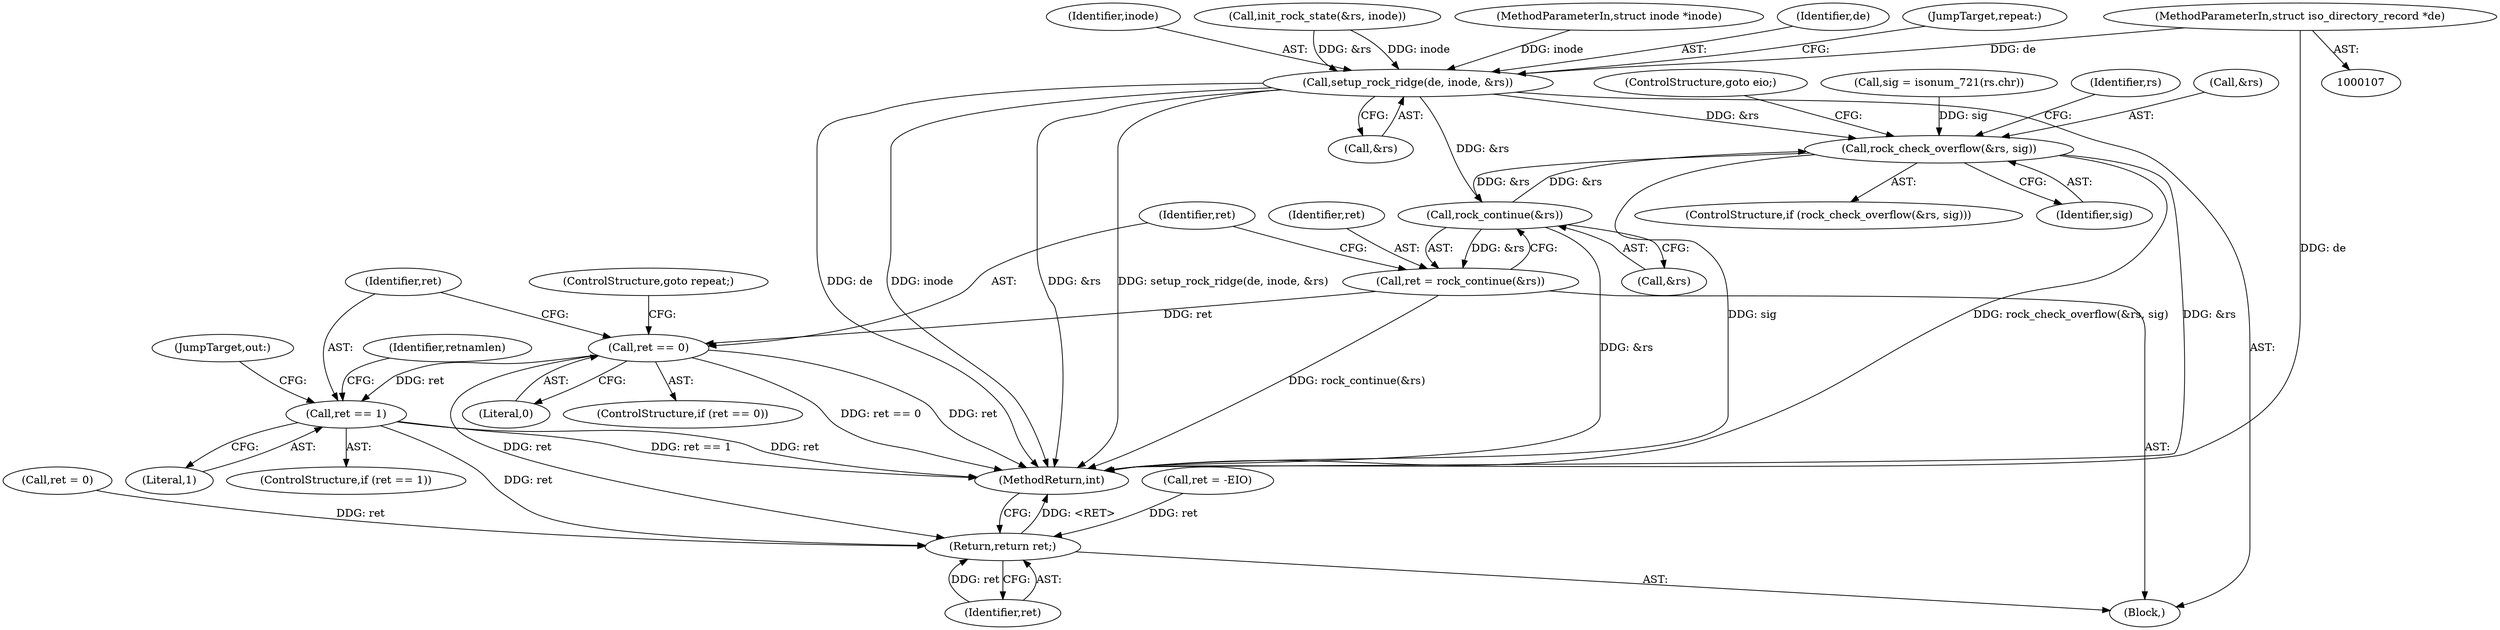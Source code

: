 digraph "0_linux_99d825822eade8d827a1817357cbf3f889a552d6@pointer" {
"1000108" [label="(MethodParameterIn,struct iso_directory_record *de)"];
"1000145" [label="(Call,setup_rock_ridge(de, inode, &rs))"];
"1000179" [label="(Call,rock_check_overflow(&rs, sig))"];
"1000358" [label="(Call,rock_continue(&rs))"];
"1000356" [label="(Call,ret = rock_continue(&rs))"];
"1000362" [label="(Call,ret == 0)"];
"1000367" [label="(Call,ret == 1)"];
"1000377" [label="(Return,return ret;)"];
"1000183" [label="(ControlStructure,goto eio;)"];
"1000172" [label="(Call,sig = isonum_721(rs.chr))"];
"1000377" [label="(Return,return ret;)"];
"1000369" [label="(Literal,1)"];
"1000178" [label="(ControlStructure,if (rock_check_overflow(&rs, sig)))"];
"1000146" [label="(Identifier,de)"];
"1000364" [label="(Literal,0)"];
"1000108" [label="(MethodParameterIn,struct iso_directory_record *de)"];
"1000361" [label="(ControlStructure,if (ret == 0))"];
"1000150" [label="(JumpTarget,repeat:)"];
"1000372" [label="(JumpTarget,out:)"];
"1000147" [label="(Identifier,inode)"];
"1000182" [label="(Identifier,sig)"];
"1000179" [label="(Call,rock_check_overflow(&rs, sig))"];
"1000141" [label="(Call,init_rock_state(&rs, inode))"];
"1000380" [label="(Call,ret = -EIO)"];
"1000363" [label="(Identifier,ret)"];
"1000378" [label="(Identifier,ret)"];
"1000111" [label="(Block,)"];
"1000110" [label="(MethodParameterIn,struct inode *inode)"];
"1000362" [label="(Call,ret == 0)"];
"1000371" [label="(Identifier,retnamlen)"];
"1000357" [label="(Identifier,ret)"];
"1000385" [label="(MethodReturn,int)"];
"1000366" [label="(ControlStructure,if (ret == 1))"];
"1000186" [label="(Identifier,rs)"];
"1000358" [label="(Call,rock_continue(&rs))"];
"1000148" [label="(Call,&rs)"];
"1000359" [label="(Call,&rs)"];
"1000180" [label="(Call,&rs)"];
"1000368" [label="(Identifier,ret)"];
"1000145" [label="(Call,setup_rock_ridge(de, inode, &rs))"];
"1000367" [label="(Call,ret == 1)"];
"1000365" [label="(ControlStructure,goto repeat;)"];
"1000356" [label="(Call,ret = rock_continue(&rs))"];
"1000124" [label="(Call,ret = 0)"];
"1000108" -> "1000107"  [label="AST: "];
"1000108" -> "1000385"  [label="DDG: de"];
"1000108" -> "1000145"  [label="DDG: de"];
"1000145" -> "1000111"  [label="AST: "];
"1000145" -> "1000148"  [label="CFG: "];
"1000146" -> "1000145"  [label="AST: "];
"1000147" -> "1000145"  [label="AST: "];
"1000148" -> "1000145"  [label="AST: "];
"1000150" -> "1000145"  [label="CFG: "];
"1000145" -> "1000385"  [label="DDG: &rs"];
"1000145" -> "1000385"  [label="DDG: setup_rock_ridge(de, inode, &rs)"];
"1000145" -> "1000385"  [label="DDG: de"];
"1000145" -> "1000385"  [label="DDG: inode"];
"1000141" -> "1000145"  [label="DDG: inode"];
"1000141" -> "1000145"  [label="DDG: &rs"];
"1000110" -> "1000145"  [label="DDG: inode"];
"1000145" -> "1000179"  [label="DDG: &rs"];
"1000145" -> "1000358"  [label="DDG: &rs"];
"1000179" -> "1000178"  [label="AST: "];
"1000179" -> "1000182"  [label="CFG: "];
"1000180" -> "1000179"  [label="AST: "];
"1000182" -> "1000179"  [label="AST: "];
"1000183" -> "1000179"  [label="CFG: "];
"1000186" -> "1000179"  [label="CFG: "];
"1000179" -> "1000385"  [label="DDG: sig"];
"1000179" -> "1000385"  [label="DDG: rock_check_overflow(&rs, sig)"];
"1000179" -> "1000385"  [label="DDG: &rs"];
"1000358" -> "1000179"  [label="DDG: &rs"];
"1000172" -> "1000179"  [label="DDG: sig"];
"1000179" -> "1000358"  [label="DDG: &rs"];
"1000358" -> "1000356"  [label="AST: "];
"1000358" -> "1000359"  [label="CFG: "];
"1000359" -> "1000358"  [label="AST: "];
"1000356" -> "1000358"  [label="CFG: "];
"1000358" -> "1000385"  [label="DDG: &rs"];
"1000358" -> "1000356"  [label="DDG: &rs"];
"1000356" -> "1000111"  [label="AST: "];
"1000357" -> "1000356"  [label="AST: "];
"1000363" -> "1000356"  [label="CFG: "];
"1000356" -> "1000385"  [label="DDG: rock_continue(&rs)"];
"1000356" -> "1000362"  [label="DDG: ret"];
"1000362" -> "1000361"  [label="AST: "];
"1000362" -> "1000364"  [label="CFG: "];
"1000363" -> "1000362"  [label="AST: "];
"1000364" -> "1000362"  [label="AST: "];
"1000365" -> "1000362"  [label="CFG: "];
"1000368" -> "1000362"  [label="CFG: "];
"1000362" -> "1000385"  [label="DDG: ret == 0"];
"1000362" -> "1000385"  [label="DDG: ret"];
"1000362" -> "1000367"  [label="DDG: ret"];
"1000362" -> "1000377"  [label="DDG: ret"];
"1000367" -> "1000366"  [label="AST: "];
"1000367" -> "1000369"  [label="CFG: "];
"1000368" -> "1000367"  [label="AST: "];
"1000369" -> "1000367"  [label="AST: "];
"1000371" -> "1000367"  [label="CFG: "];
"1000372" -> "1000367"  [label="CFG: "];
"1000367" -> "1000385"  [label="DDG: ret"];
"1000367" -> "1000385"  [label="DDG: ret == 1"];
"1000367" -> "1000377"  [label="DDG: ret"];
"1000377" -> "1000111"  [label="AST: "];
"1000377" -> "1000378"  [label="CFG: "];
"1000378" -> "1000377"  [label="AST: "];
"1000385" -> "1000377"  [label="CFG: "];
"1000377" -> "1000385"  [label="DDG: <RET>"];
"1000378" -> "1000377"  [label="DDG: ret"];
"1000124" -> "1000377"  [label="DDG: ret"];
"1000380" -> "1000377"  [label="DDG: ret"];
}
